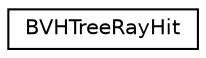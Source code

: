 digraph G
{
  edge [fontname="Helvetica",fontsize="10",labelfontname="Helvetica",labelfontsize="10"];
  node [fontname="Helvetica",fontsize="10",shape=record];
  rankdir=LR;
  Node1 [label="BVHTreeRayHit",height=0.2,width=0.4,color="black", fillcolor="white", style="filled",URL="$d7/dd9/structBVHTreeRayHit.html"];
}
